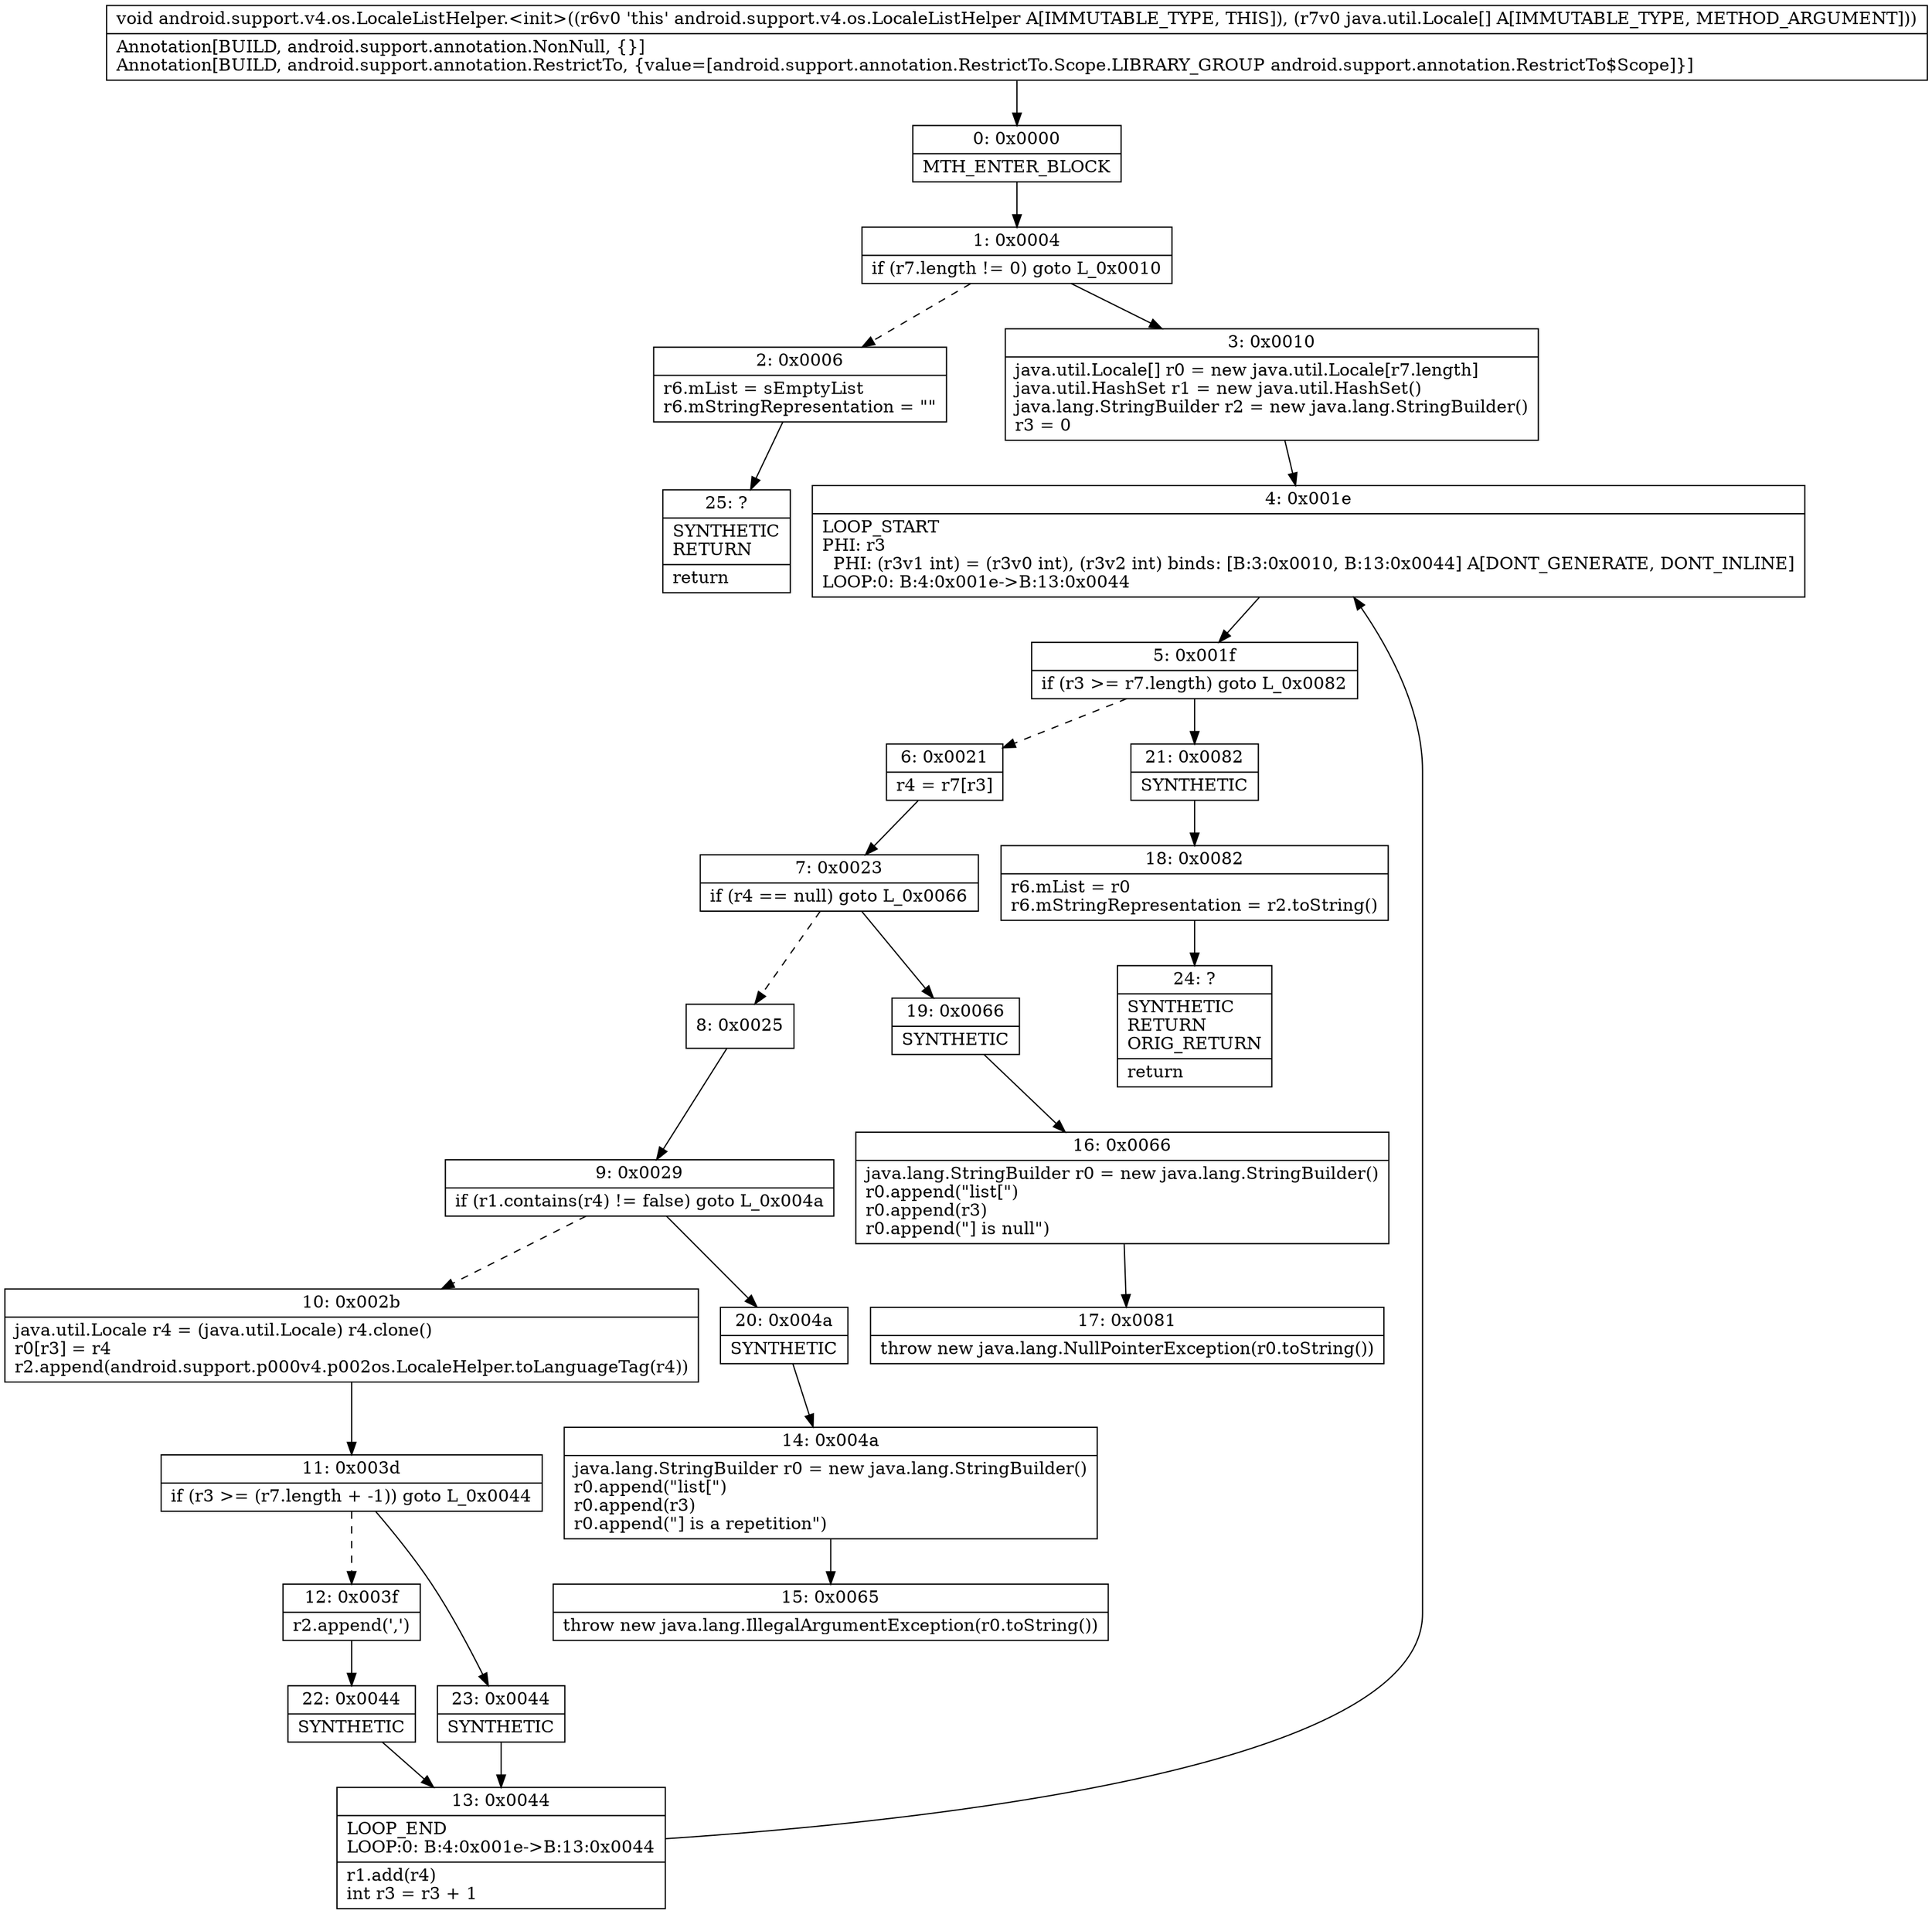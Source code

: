 digraph "CFG forandroid.support.v4.os.LocaleListHelper.\<init\>([Ljava\/util\/Locale;)V" {
Node_0 [shape=record,label="{0\:\ 0x0000|MTH_ENTER_BLOCK\l}"];
Node_1 [shape=record,label="{1\:\ 0x0004|if (r7.length != 0) goto L_0x0010\l}"];
Node_2 [shape=record,label="{2\:\ 0x0006|r6.mList = sEmptyList\lr6.mStringRepresentation = \"\"\l}"];
Node_3 [shape=record,label="{3\:\ 0x0010|java.util.Locale[] r0 = new java.util.Locale[r7.length]\ljava.util.HashSet r1 = new java.util.HashSet()\ljava.lang.StringBuilder r2 = new java.lang.StringBuilder()\lr3 = 0\l}"];
Node_4 [shape=record,label="{4\:\ 0x001e|LOOP_START\lPHI: r3 \l  PHI: (r3v1 int) = (r3v0 int), (r3v2 int) binds: [B:3:0x0010, B:13:0x0044] A[DONT_GENERATE, DONT_INLINE]\lLOOP:0: B:4:0x001e\-\>B:13:0x0044\l}"];
Node_5 [shape=record,label="{5\:\ 0x001f|if (r3 \>= r7.length) goto L_0x0082\l}"];
Node_6 [shape=record,label="{6\:\ 0x0021|r4 = r7[r3]\l}"];
Node_7 [shape=record,label="{7\:\ 0x0023|if (r4 == null) goto L_0x0066\l}"];
Node_8 [shape=record,label="{8\:\ 0x0025}"];
Node_9 [shape=record,label="{9\:\ 0x0029|if (r1.contains(r4) != false) goto L_0x004a\l}"];
Node_10 [shape=record,label="{10\:\ 0x002b|java.util.Locale r4 = (java.util.Locale) r4.clone()\lr0[r3] = r4\lr2.append(android.support.p000v4.p002os.LocaleHelper.toLanguageTag(r4))\l}"];
Node_11 [shape=record,label="{11\:\ 0x003d|if (r3 \>= (r7.length + \-1)) goto L_0x0044\l}"];
Node_12 [shape=record,label="{12\:\ 0x003f|r2.append(',')\l}"];
Node_13 [shape=record,label="{13\:\ 0x0044|LOOP_END\lLOOP:0: B:4:0x001e\-\>B:13:0x0044\l|r1.add(r4)\lint r3 = r3 + 1\l}"];
Node_14 [shape=record,label="{14\:\ 0x004a|java.lang.StringBuilder r0 = new java.lang.StringBuilder()\lr0.append(\"list[\")\lr0.append(r3)\lr0.append(\"] is a repetition\")\l}"];
Node_15 [shape=record,label="{15\:\ 0x0065|throw new java.lang.IllegalArgumentException(r0.toString())\l}"];
Node_16 [shape=record,label="{16\:\ 0x0066|java.lang.StringBuilder r0 = new java.lang.StringBuilder()\lr0.append(\"list[\")\lr0.append(r3)\lr0.append(\"] is null\")\l}"];
Node_17 [shape=record,label="{17\:\ 0x0081|throw new java.lang.NullPointerException(r0.toString())\l}"];
Node_18 [shape=record,label="{18\:\ 0x0082|r6.mList = r0\lr6.mStringRepresentation = r2.toString()\l}"];
Node_19 [shape=record,label="{19\:\ 0x0066|SYNTHETIC\l}"];
Node_20 [shape=record,label="{20\:\ 0x004a|SYNTHETIC\l}"];
Node_21 [shape=record,label="{21\:\ 0x0082|SYNTHETIC\l}"];
Node_22 [shape=record,label="{22\:\ 0x0044|SYNTHETIC\l}"];
Node_23 [shape=record,label="{23\:\ 0x0044|SYNTHETIC\l}"];
Node_24 [shape=record,label="{24\:\ ?|SYNTHETIC\lRETURN\lORIG_RETURN\l|return\l}"];
Node_25 [shape=record,label="{25\:\ ?|SYNTHETIC\lRETURN\l|return\l}"];
MethodNode[shape=record,label="{void android.support.v4.os.LocaleListHelper.\<init\>((r6v0 'this' android.support.v4.os.LocaleListHelper A[IMMUTABLE_TYPE, THIS]), (r7v0 java.util.Locale[] A[IMMUTABLE_TYPE, METHOD_ARGUMENT]))  | Annotation[BUILD, android.support.annotation.NonNull, \{\}]\lAnnotation[BUILD, android.support.annotation.RestrictTo, \{value=[android.support.annotation.RestrictTo.Scope.LIBRARY_GROUP android.support.annotation.RestrictTo$Scope]\}]\l}"];
MethodNode -> Node_0;
Node_0 -> Node_1;
Node_1 -> Node_2[style=dashed];
Node_1 -> Node_3;
Node_2 -> Node_25;
Node_3 -> Node_4;
Node_4 -> Node_5;
Node_5 -> Node_6[style=dashed];
Node_5 -> Node_21;
Node_6 -> Node_7;
Node_7 -> Node_8[style=dashed];
Node_7 -> Node_19;
Node_8 -> Node_9;
Node_9 -> Node_10[style=dashed];
Node_9 -> Node_20;
Node_10 -> Node_11;
Node_11 -> Node_12[style=dashed];
Node_11 -> Node_23;
Node_12 -> Node_22;
Node_13 -> Node_4;
Node_14 -> Node_15;
Node_16 -> Node_17;
Node_18 -> Node_24;
Node_19 -> Node_16;
Node_20 -> Node_14;
Node_21 -> Node_18;
Node_22 -> Node_13;
Node_23 -> Node_13;
}

